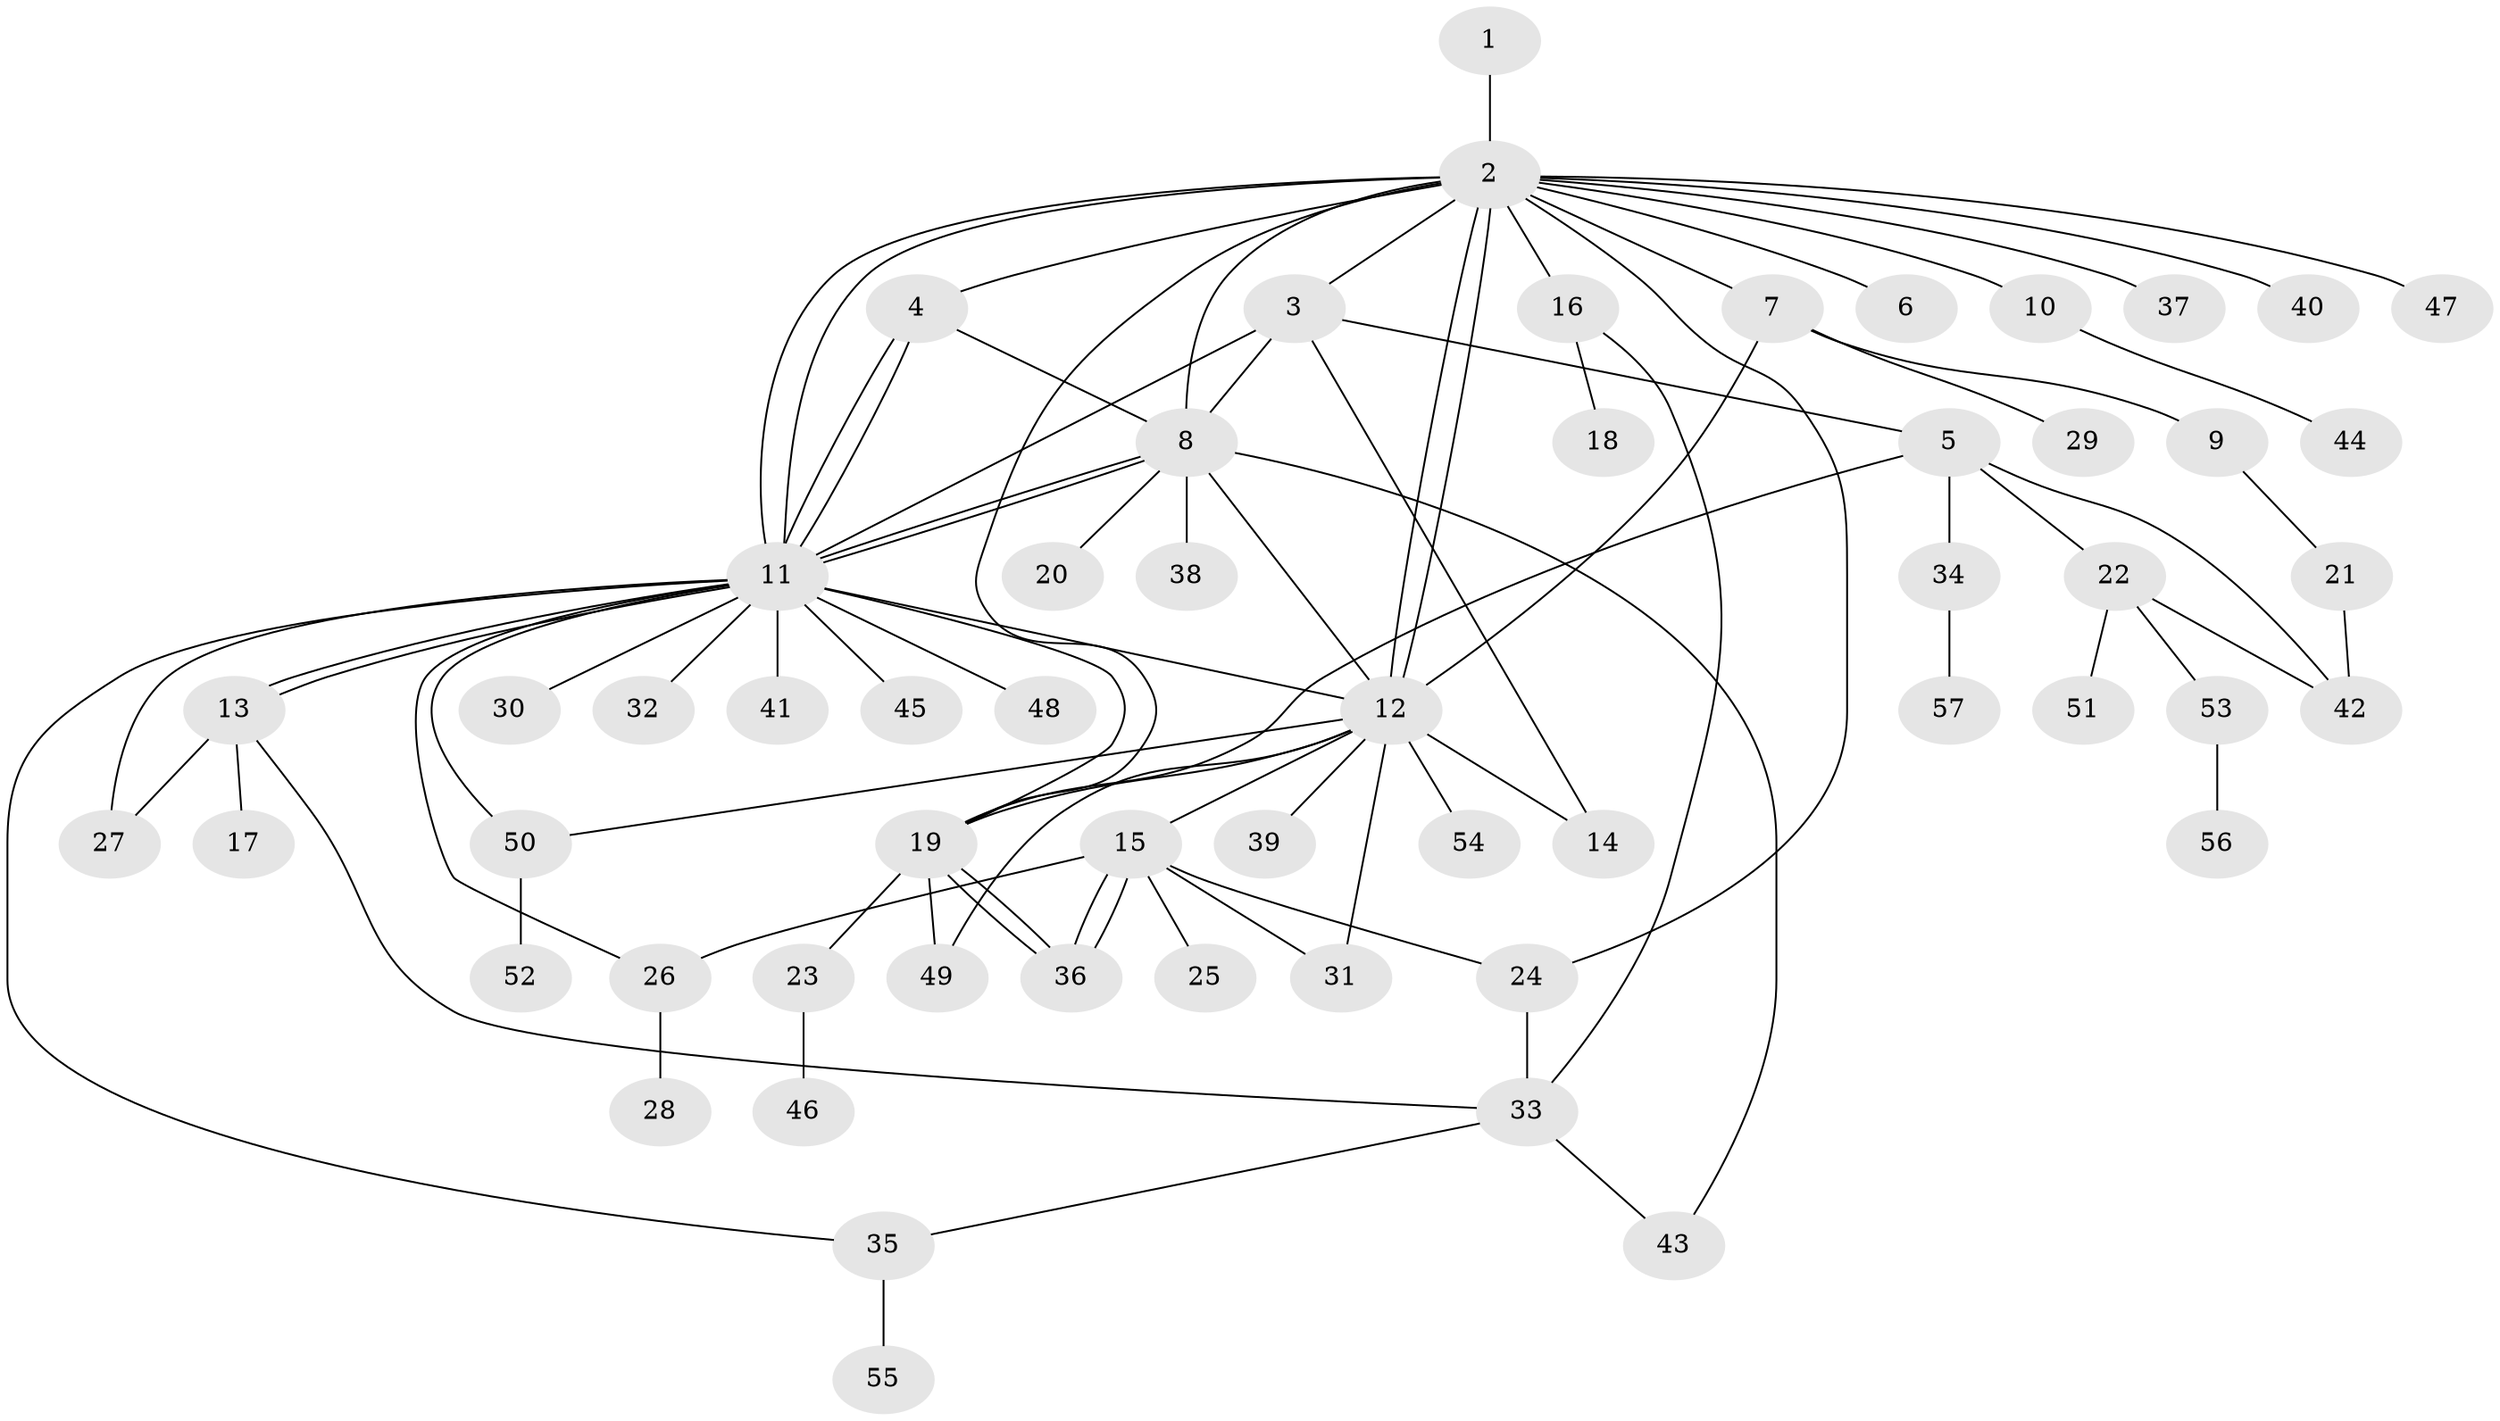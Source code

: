 // coarse degree distribution, {5: 0.1, 7: 0.025, 10: 0.025, 3: 0.15, 1: 0.525, 2: 0.1, 13: 0.05, 6: 0.025}
// Generated by graph-tools (version 1.1) at 2025/36/03/04/25 23:36:55]
// undirected, 57 vertices, 88 edges
graph export_dot {
  node [color=gray90,style=filled];
  1;
  2;
  3;
  4;
  5;
  6;
  7;
  8;
  9;
  10;
  11;
  12;
  13;
  14;
  15;
  16;
  17;
  18;
  19;
  20;
  21;
  22;
  23;
  24;
  25;
  26;
  27;
  28;
  29;
  30;
  31;
  32;
  33;
  34;
  35;
  36;
  37;
  38;
  39;
  40;
  41;
  42;
  43;
  44;
  45;
  46;
  47;
  48;
  49;
  50;
  51;
  52;
  53;
  54;
  55;
  56;
  57;
  1 -- 2;
  2 -- 3;
  2 -- 4;
  2 -- 6;
  2 -- 7;
  2 -- 8;
  2 -- 10;
  2 -- 11;
  2 -- 11;
  2 -- 12;
  2 -- 12;
  2 -- 16;
  2 -- 19;
  2 -- 24;
  2 -- 37;
  2 -- 40;
  2 -- 47;
  3 -- 5;
  3 -- 8;
  3 -- 11;
  3 -- 14;
  4 -- 8;
  4 -- 11;
  4 -- 11;
  5 -- 19;
  5 -- 22;
  5 -- 34;
  5 -- 42;
  7 -- 9;
  7 -- 12;
  7 -- 29;
  8 -- 11;
  8 -- 11;
  8 -- 12;
  8 -- 20;
  8 -- 38;
  8 -- 43;
  9 -- 21;
  10 -- 44;
  11 -- 12;
  11 -- 13;
  11 -- 13;
  11 -- 19;
  11 -- 26;
  11 -- 27;
  11 -- 30;
  11 -- 32;
  11 -- 35;
  11 -- 41;
  11 -- 45;
  11 -- 48;
  11 -- 50;
  12 -- 14;
  12 -- 15;
  12 -- 19;
  12 -- 31;
  12 -- 39;
  12 -- 49;
  12 -- 50;
  12 -- 54;
  13 -- 17;
  13 -- 27;
  13 -- 33;
  15 -- 24;
  15 -- 25;
  15 -- 26;
  15 -- 31;
  15 -- 36;
  15 -- 36;
  16 -- 18;
  16 -- 33;
  19 -- 23;
  19 -- 36;
  19 -- 36;
  19 -- 49;
  21 -- 42;
  22 -- 42;
  22 -- 51;
  22 -- 53;
  23 -- 46;
  24 -- 33;
  26 -- 28;
  33 -- 35;
  33 -- 43;
  34 -- 57;
  35 -- 55;
  50 -- 52;
  53 -- 56;
}
